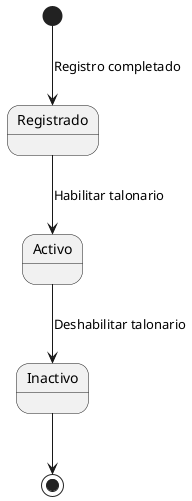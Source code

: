@startuml estado-Talonario
[*] --> Registrado : Registro completado
Registrado --> Activo : Habilitar talonario
Activo --> Inactivo : Deshabilitar talonario
Inactivo --> [*]
@enduml